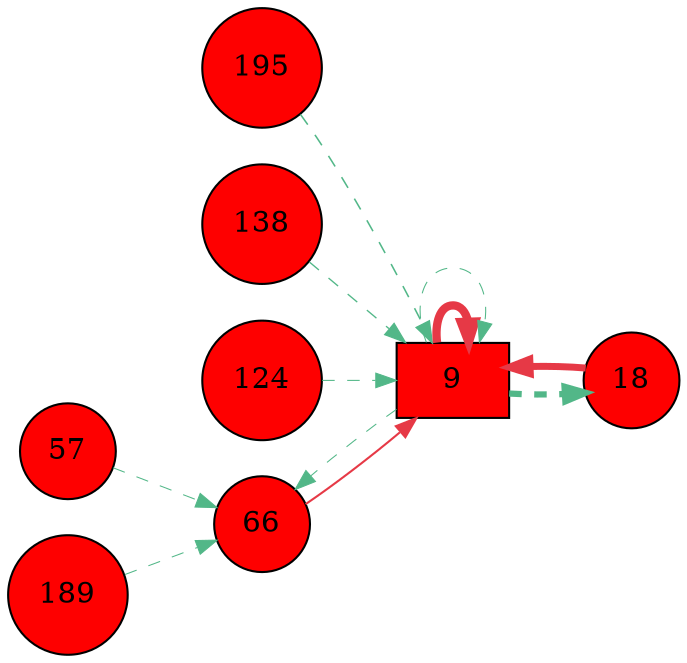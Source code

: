 digraph G{
rankdir=LR;
66 [style=filled, shape=circle, fillcolor="#fe0000", label="66"];
195 [style=filled, shape=circle, fillcolor="#fe0000", label="195"];
9 [style=filled, shape=box, fillcolor="#fe0000", label="9"];
138 [style=filled, shape=circle, fillcolor="#fe0000", label="138"];
18 [style=filled, shape=circle, fillcolor="#fe0000", label="18"];
57 [style=filled, shape=circle, fillcolor="#fe0000", label="57"];
124 [style=filled, shape=circle, fillcolor="#fe0000", label="124"];
189 [style=filled, shape=circle, fillcolor="#fe0000", label="189"];
9 -> 9 [color="#e63946",penwidth=4.00];
18 -> 9 [color="#e63946",penwidth=3.35];
66 -> 9 [color="#e63946",penwidth=1.00];
195 -> 9 [color="#52b788",style=dashed,penwidth=0.75];
138 -> 9 [color="#52b788",style=dashed,penwidth=0.65];
9 -> 9 [color="#52b788",style=dashed,penwidth=0.51];
124 -> 9 [color="#52b788",style=dashed,penwidth=0.50];
9 -> 18 [color="#52b788",style=dashed,penwidth=3.00];
189 -> 66 [color="#52b788",style=dashed,penwidth=0.50];
9 -> 66 [color="#52b788",style=dashed,penwidth=0.50];
57 -> 66 [color="#52b788",style=dashed,penwidth=0.50];
}